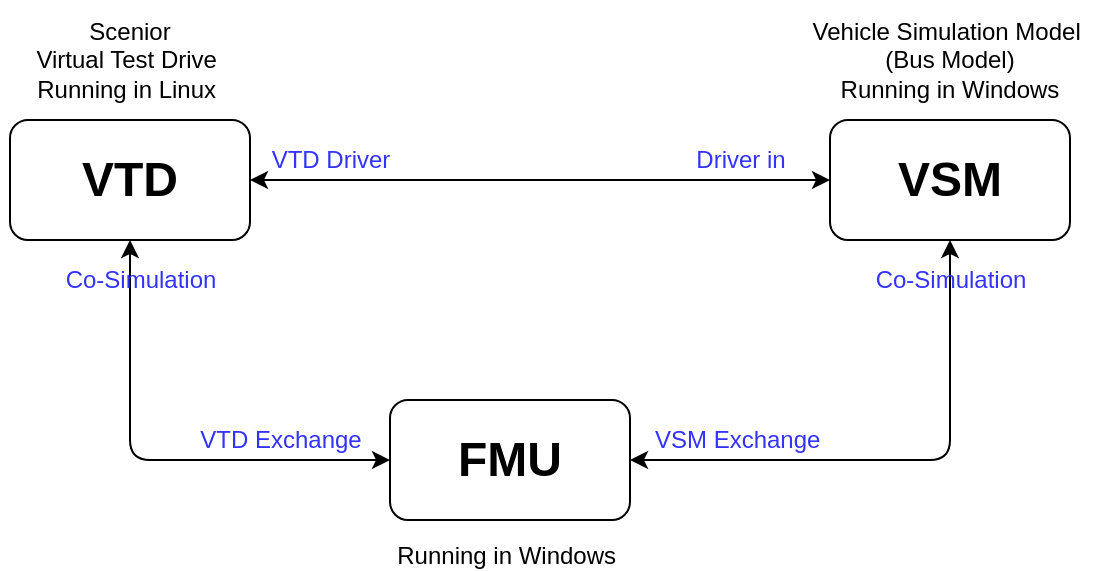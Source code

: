 <mxfile version="14.1.8" type="device"><diagram id="QeuX8VXgQkJruRV84J32" name="Page-1"><mxGraphModel dx="621" dy="461" grid="1" gridSize="10" guides="1" tooltips="1" connect="1" arrows="1" fold="1" page="1" pageScale="1" pageWidth="850" pageHeight="1100" math="0" shadow="0"><root><mxCell id="0"/><mxCell id="1" parent="0"/><mxCell id="y57F4PUTr43Hbv90bUo_-10" style="edgeStyle=orthogonalEdgeStyle;rounded=0;orthogonalLoop=1;jettySize=auto;html=1;exitX=1;exitY=0.25;exitDx=0;exitDy=0;entryX=0;entryY=0.5;entryDx=0;entryDy=0;strokeColor=none;" parent="1" source="GVcEdRWQc9HejuuJRgun-20" target="y57F4PUTr43Hbv90bUo_-2" edge="1"><mxGeometry relative="1" as="geometry"><Array as="points"><mxPoint x="260" y="130"/></Array><mxPoint x="550" y="120" as="sourcePoint"/></mxGeometry></mxCell><mxCell id="y57F4PUTr43Hbv90bUo_-1" value="&lt;b&gt;&lt;font style=&quot;font-size: 24px&quot;&gt;VTD&lt;/font&gt;&lt;/b&gt;" style="rounded=1;whiteSpace=wrap;html=1;" parent="1" vertex="1"><mxGeometry x="140" y="100" width="120" height="60" as="geometry"/></mxCell><mxCell id="y57F4PUTr43Hbv90bUo_-2" value="&lt;font style=&quot;font-size: 24px&quot;&gt;&lt;b&gt;VSM&lt;/b&gt;&lt;/font&gt;" style="rounded=1;whiteSpace=wrap;html=1;" parent="1" vertex="1"><mxGeometry x="550" y="100" width="120" height="60" as="geometry"/></mxCell><mxCell id="y57F4PUTr43Hbv90bUo_-4" value="&lt;font style=&quot;font-size: 24px&quot;&gt;&lt;b&gt;FMU&lt;/b&gt;&lt;/font&gt;" style="rounded=1;whiteSpace=wrap;html=1;" parent="1" vertex="1"><mxGeometry x="330" y="240" width="120" height="60" as="geometry"/></mxCell><mxCell id="y57F4PUTr43Hbv90bUo_-14" value="Vehicle Simulation Model&amp;nbsp;&lt;br&gt;(Bus Model)&lt;br&gt;Running in Windows" style="text;html=1;strokeColor=none;fillColor=none;align=center;verticalAlign=middle;whiteSpace=wrap;rounded=0;" parent="1" vertex="1"><mxGeometry x="531.25" y="40" width="157.5" height="60" as="geometry"/></mxCell><mxCell id="y57F4PUTr43Hbv90bUo_-15" value="Scenior&lt;br&gt;Virtual Test Drive&amp;nbsp;&lt;br&gt;Running in Linux&amp;nbsp;" style="text;html=1;strokeColor=none;fillColor=none;align=center;verticalAlign=middle;whiteSpace=wrap;rounded=0;" parent="1" vertex="1"><mxGeometry x="135" y="60" width="130" height="20" as="geometry"/></mxCell><mxCell id="y57F4PUTr43Hbv90bUo_-18" value="&lt;br&gt;Running in Windows&amp;nbsp;" style="text;html=1;strokeColor=none;fillColor=none;align=center;verticalAlign=middle;whiteSpace=wrap;rounded=0;" parent="1" vertex="1"><mxGeometry x="325" y="300" width="130" height="20" as="geometry"/></mxCell><mxCell id="GVcEdRWQc9HejuuJRgun-3" style="edgeStyle=orthogonalEdgeStyle;rounded=0;orthogonalLoop=1;jettySize=auto;html=1;exitX=1;exitY=0.25;exitDx=0;exitDy=0;entryX=0;entryY=0.5;entryDx=0;entryDy=0;strokeColor=none;" edge="1" parent="1" source="y57F4PUTr43Hbv90bUo_-1"><mxGeometry relative="1" as="geometry"><Array as="points"/><mxPoint x="260" y="115" as="sourcePoint"/><mxPoint x="260" y="130" as="targetPoint"/></mxGeometry></mxCell><mxCell id="GVcEdRWQc9HejuuJRgun-15" value="" style="endArrow=classic;startArrow=classic;html=1;fontColor=#FF3333;exitX=0;exitY=0.5;exitDx=0;exitDy=0;" edge="1" parent="1" source="y57F4PUTr43Hbv90bUo_-4"><mxGeometry width="50" height="50" relative="1" as="geometry"><mxPoint x="150" y="210" as="sourcePoint"/><mxPoint x="200" y="160" as="targetPoint"/><Array as="points"><mxPoint x="200" y="270"/></Array></mxGeometry></mxCell><mxCell id="GVcEdRWQc9HejuuJRgun-17" value="" style="endArrow=classic;startArrow=classic;html=1;fontColor=#FF3333;exitX=1;exitY=0.5;exitDx=0;exitDy=0;" edge="1" parent="1" source="y57F4PUTr43Hbv90bUo_-4"><mxGeometry width="50" height="50" relative="1" as="geometry"><mxPoint x="560" y="210" as="sourcePoint"/><mxPoint x="610" y="160" as="targetPoint"/><Array as="points"><mxPoint x="610" y="270"/></Array></mxGeometry></mxCell><mxCell id="GVcEdRWQc9HejuuJRgun-18" value="" style="endArrow=classic;startArrow=classic;html=1;fontColor=#FF3333;entryX=0;entryY=0.5;entryDx=0;entryDy=0;" edge="1" parent="1" target="y57F4PUTr43Hbv90bUo_-2"><mxGeometry width="50" height="50" relative="1" as="geometry"><mxPoint x="260" y="130" as="sourcePoint"/><mxPoint x="310" y="80" as="targetPoint"/></mxGeometry></mxCell><mxCell id="GVcEdRWQc9HejuuJRgun-19" value="&lt;font color=&quot;#3333ff&quot;&gt;VTD Driver&lt;/font&gt;" style="text;html=1;align=center;verticalAlign=middle;resizable=0;points=[];autosize=1;" vertex="1" parent="1"><mxGeometry x="265" y="110" width="70" height="20" as="geometry"/></mxCell><mxCell id="GVcEdRWQc9HejuuJRgun-21" value="&lt;font color=&quot;#3333ff&quot;&gt;VTD Exchange&lt;/font&gt;" style="text;html=1;align=center;verticalAlign=middle;resizable=0;points=[];autosize=1;" vertex="1" parent="1"><mxGeometry x="225" y="250" width="100" height="20" as="geometry"/></mxCell><mxCell id="GVcEdRWQc9HejuuJRgun-23" value="&lt;font color=&quot;#3333ff&quot;&gt;VSM Exchange&amp;nbsp;&lt;/font&gt;" style="text;html=1;align=center;verticalAlign=middle;resizable=0;points=[];autosize=1;" vertex="1" parent="1"><mxGeometry x="455" y="250" width="100" height="20" as="geometry"/></mxCell><mxCell id="GVcEdRWQc9HejuuJRgun-24" value="&lt;font color=&quot;#3333ff&quot;&gt;Co-Simulation&lt;/font&gt;" style="text;html=1;align=center;verticalAlign=middle;resizable=0;points=[];autosize=1;" vertex="1" parent="1"><mxGeometry x="565" y="170" width="90" height="20" as="geometry"/></mxCell><mxCell id="GVcEdRWQc9HejuuJRgun-25" value="&lt;font color=&quot;#3333ff&quot;&gt;Co-Simulation&lt;/font&gt;" style="text;html=1;align=center;verticalAlign=middle;resizable=0;points=[];autosize=1;" vertex="1" parent="1"><mxGeometry x="160" y="170" width="90" height="20" as="geometry"/></mxCell><mxCell id="GVcEdRWQc9HejuuJRgun-20" value="&lt;font color=&quot;#3333ff&quot;&gt;Driver in&lt;/font&gt;" style="text;html=1;align=center;verticalAlign=middle;resizable=0;points=[];autosize=1;" vertex="1" parent="1"><mxGeometry x="475" y="110" width="60" height="20" as="geometry"/></mxCell><mxCell id="GVcEdRWQc9HejuuJRgun-26" style="edgeStyle=orthogonalEdgeStyle;rounded=0;orthogonalLoop=1;jettySize=auto;html=1;exitX=1;exitY=0.25;exitDx=0;exitDy=0;entryX=0;entryY=0.5;entryDx=0;entryDy=0;strokeColor=none;" edge="1" parent="1" target="GVcEdRWQc9HejuuJRgun-20"><mxGeometry relative="1" as="geometry"><Array as="points"/><mxPoint x="550" y="120" as="sourcePoint"/><mxPoint x="550" y="130" as="targetPoint"/></mxGeometry></mxCell></root></mxGraphModel></diagram></mxfile>